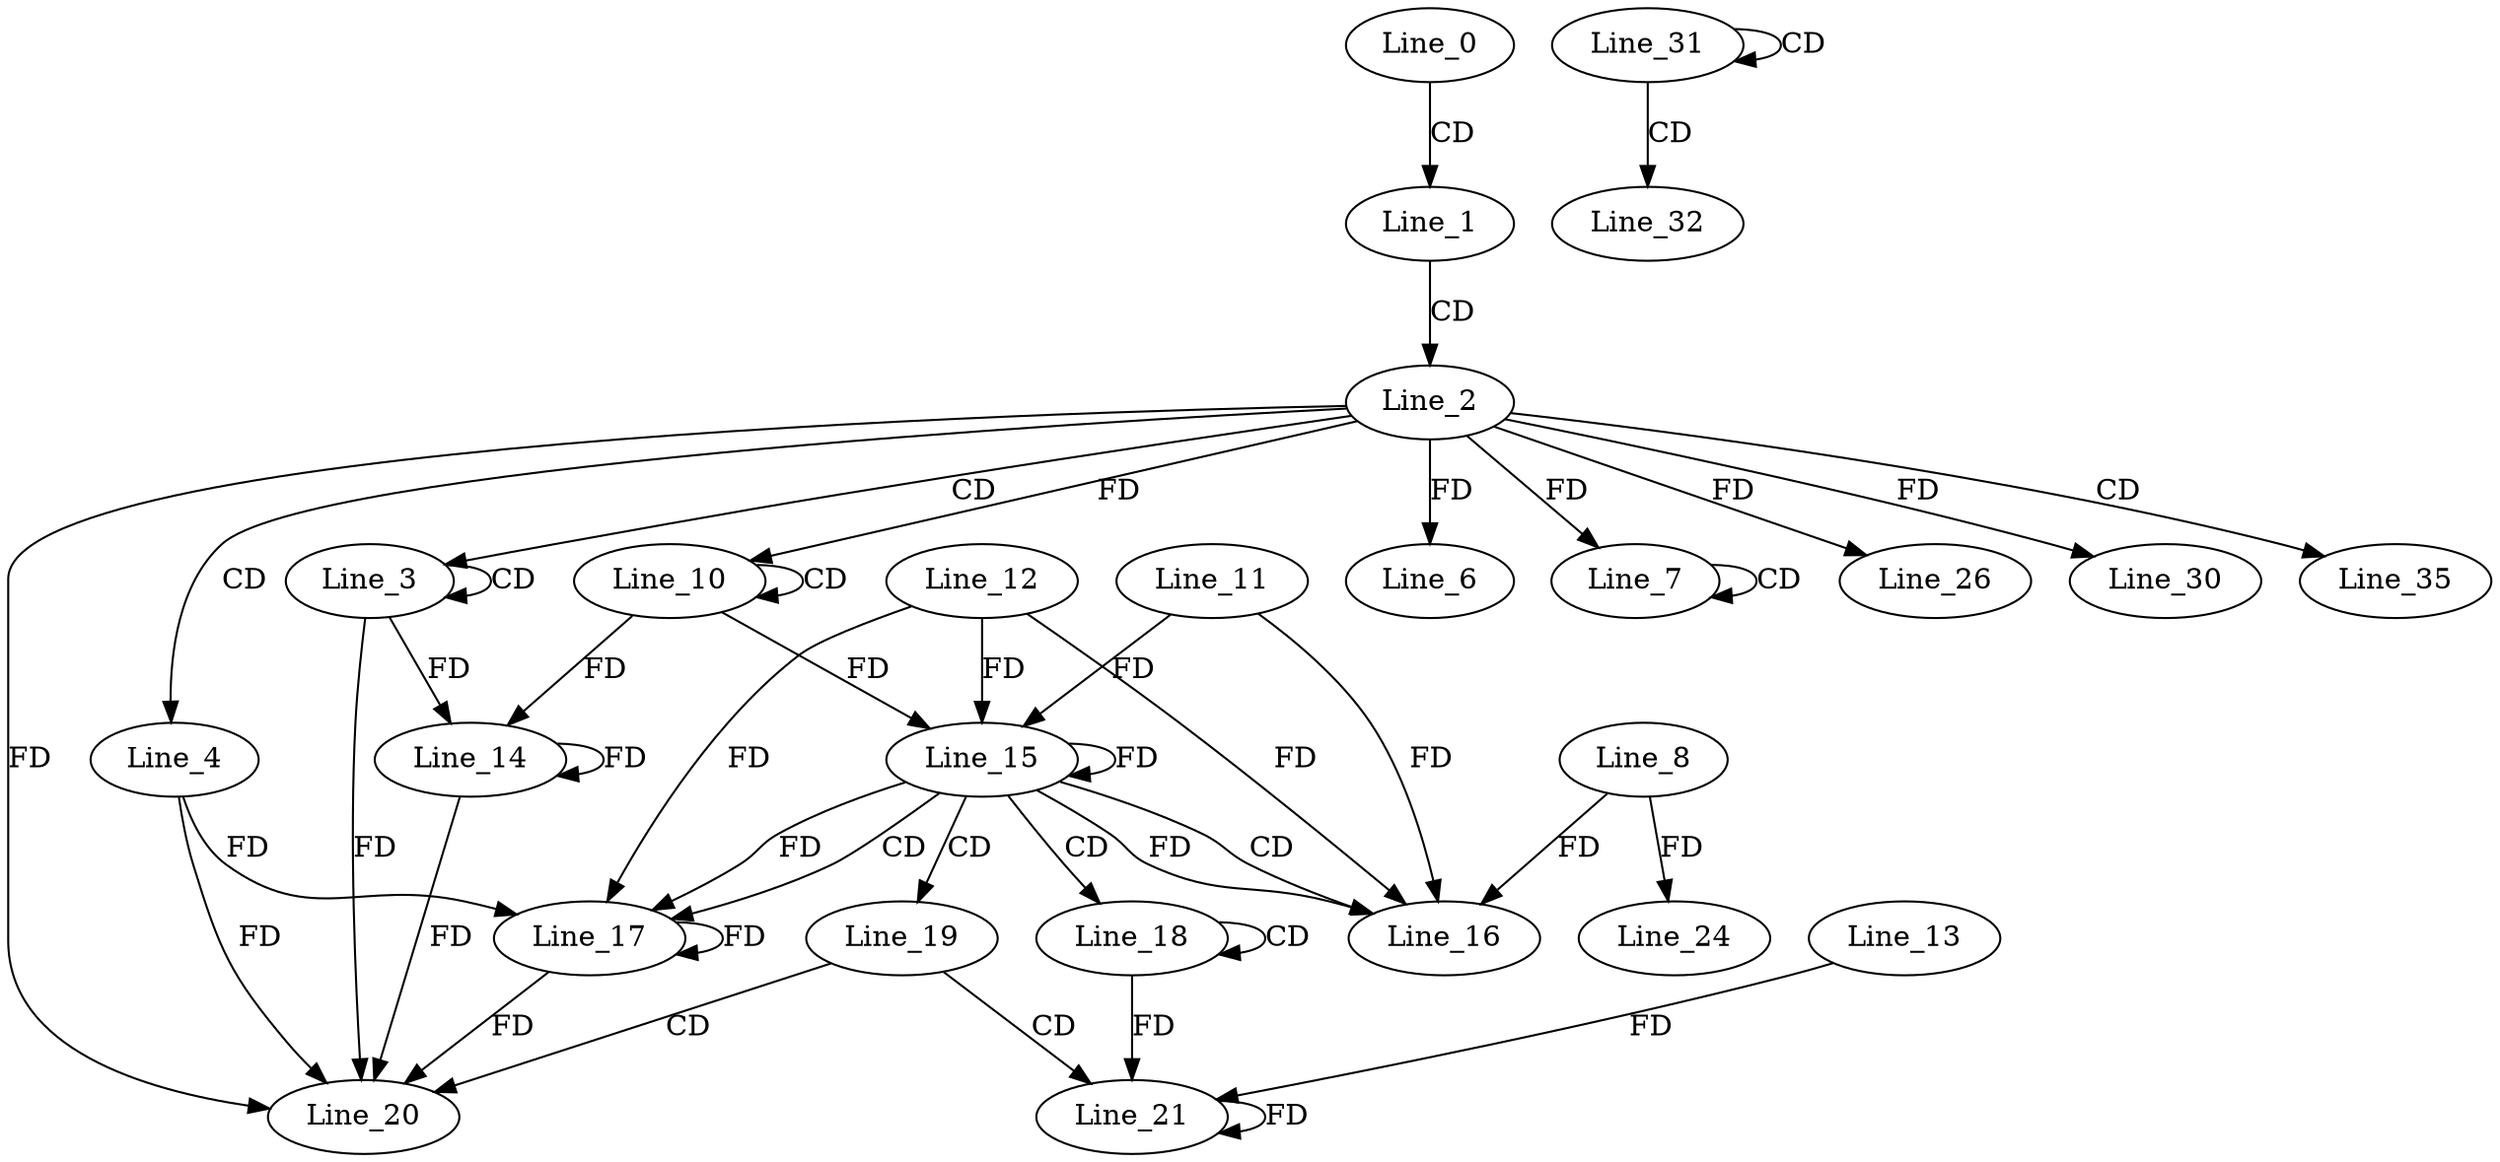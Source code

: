 digraph G {
  Line_0;
  Line_1;
  Line_2;
  Line_3;
  Line_3;
  Line_4;
  Line_6;
  Line_7;
  Line_7;
  Line_10;
  Line_10;
  Line_14;
  Line_14;
  Line_15;
  Line_12;
  Line_15;
  Line_11;
  Line_15;
  Line_16;
  Line_8;
  Line_17;
  Line_18;
  Line_18;
  Line_19;
  Line_20;
  Line_21;
  Line_13;
  Line_24;
  Line_26;
  Line_30;
  Line_31;
  Line_31;
  Line_32;
  Line_35;
  Line_0 -> Line_1 [ label="CD" ];
  Line_1 -> Line_2 [ label="CD" ];
  Line_2 -> Line_3 [ label="CD" ];
  Line_3 -> Line_3 [ label="CD" ];
  Line_2 -> Line_4 [ label="CD" ];
  Line_2 -> Line_6 [ label="FD" ];
  Line_7 -> Line_7 [ label="CD" ];
  Line_2 -> Line_7 [ label="FD" ];
  Line_10 -> Line_10 [ label="CD" ];
  Line_2 -> Line_10 [ label="FD" ];
  Line_3 -> Line_14 [ label="FD" ];
  Line_14 -> Line_14 [ label="FD" ];
  Line_10 -> Line_14 [ label="FD" ];
  Line_15 -> Line_15 [ label="FD" ];
  Line_12 -> Line_15 [ label="FD" ];
  Line_10 -> Line_15 [ label="FD" ];
  Line_11 -> Line_15 [ label="FD" ];
  Line_15 -> Line_16 [ label="CD" ];
  Line_8 -> Line_16 [ label="FD" ];
  Line_11 -> Line_16 [ label="FD" ];
  Line_15 -> Line_16 [ label="FD" ];
  Line_12 -> Line_16 [ label="FD" ];
  Line_15 -> Line_17 [ label="CD" ];
  Line_17 -> Line_17 [ label="FD" ];
  Line_4 -> Line_17 [ label="FD" ];
  Line_15 -> Line_17 [ label="FD" ];
  Line_12 -> Line_17 [ label="FD" ];
  Line_15 -> Line_18 [ label="CD" ];
  Line_18 -> Line_18 [ label="CD" ];
  Line_15 -> Line_19 [ label="CD" ];
  Line_19 -> Line_20 [ label="CD" ];
  Line_2 -> Line_20 [ label="FD" ];
  Line_3 -> Line_20 [ label="FD" ];
  Line_14 -> Line_20 [ label="FD" ];
  Line_17 -> Line_20 [ label="FD" ];
  Line_4 -> Line_20 [ label="FD" ];
  Line_19 -> Line_21 [ label="CD" ];
  Line_21 -> Line_21 [ label="FD" ];
  Line_13 -> Line_21 [ label="FD" ];
  Line_18 -> Line_21 [ label="FD" ];
  Line_8 -> Line_24 [ label="FD" ];
  Line_2 -> Line_26 [ label="FD" ];
  Line_2 -> Line_30 [ label="FD" ];
  Line_31 -> Line_31 [ label="CD" ];
  Line_31 -> Line_32 [ label="CD" ];
  Line_2 -> Line_35 [ label="CD" ];
}
